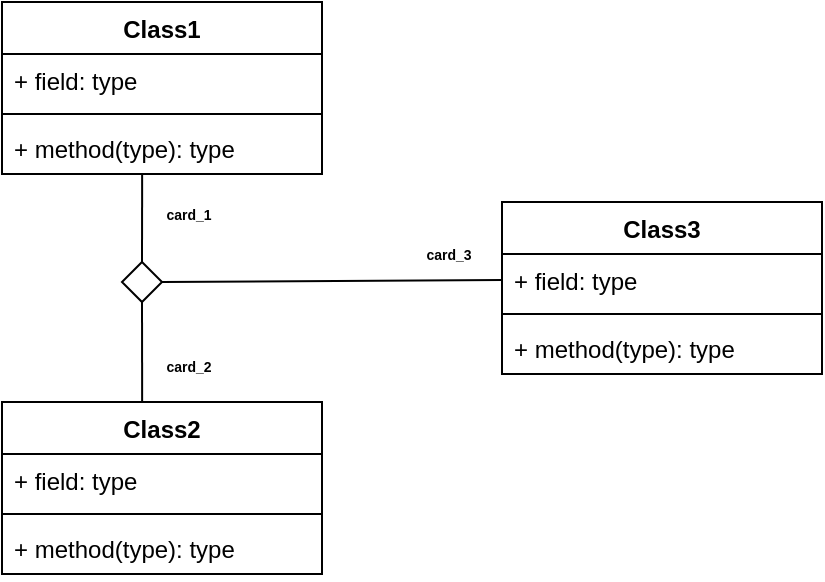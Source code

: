 <mxfile version="25.0.2">
  <diagram name="Page-1" id="Y9ERUGCN2uVK9JnPWIRY">
    <mxGraphModel dx="422" dy="272" grid="1" gridSize="10" guides="1" tooltips="1" connect="1" arrows="1" fold="1" page="1" pageScale="1" pageWidth="850" pageHeight="1100" math="0" shadow="0">
      <root>
        <mxCell id="0" />
        <mxCell id="1" parent="0" />
        <mxCell id="T-0p6DpCb-ZlHGL7sD9I-1" value="Class1" style="swimlane;fontStyle=1;align=center;verticalAlign=top;childLayout=stackLayout;horizontal=1;startSize=26;horizontalStack=0;resizeParent=1;resizeParentMax=0;resizeLast=0;collapsible=1;marginBottom=0;whiteSpace=wrap;html=1;" parent="1" vertex="1">
          <mxGeometry x="170" y="70" width="160" height="86" as="geometry" />
        </mxCell>
        <mxCell id="T-0p6DpCb-ZlHGL7sD9I-2" value="+ field: type" style="text;strokeColor=none;fillColor=none;align=left;verticalAlign=top;spacingLeft=4;spacingRight=4;overflow=hidden;rotatable=0;points=[[0,0.5],[1,0.5]];portConstraint=eastwest;whiteSpace=wrap;html=1;" parent="T-0p6DpCb-ZlHGL7sD9I-1" vertex="1">
          <mxGeometry y="26" width="160" height="26" as="geometry" />
        </mxCell>
        <mxCell id="T-0p6DpCb-ZlHGL7sD9I-3" value="" style="line;strokeWidth=1;fillColor=none;align=left;verticalAlign=middle;spacingTop=-1;spacingLeft=3;spacingRight=3;rotatable=0;labelPosition=right;points=[];portConstraint=eastwest;strokeColor=inherit;" parent="T-0p6DpCb-ZlHGL7sD9I-1" vertex="1">
          <mxGeometry y="52" width="160" height="8" as="geometry" />
        </mxCell>
        <mxCell id="T-0p6DpCb-ZlHGL7sD9I-4" value="+ method(type): type" style="text;strokeColor=none;fillColor=none;align=left;verticalAlign=top;spacingLeft=4;spacingRight=4;overflow=hidden;rotatable=0;points=[[0,0.5],[1,0.5]];portConstraint=eastwest;whiteSpace=wrap;html=1;" parent="T-0p6DpCb-ZlHGL7sD9I-1" vertex="1">
          <mxGeometry y="60" width="160" height="26" as="geometry" />
        </mxCell>
        <mxCell id="T-0p6DpCb-ZlHGL7sD9I-5" value="Class2" style="swimlane;fontStyle=1;align=center;verticalAlign=top;childLayout=stackLayout;horizontal=1;startSize=26;horizontalStack=0;resizeParent=1;resizeParentMax=0;resizeLast=0;collapsible=1;marginBottom=0;whiteSpace=wrap;html=1;" parent="1" vertex="1">
          <mxGeometry x="170" y="270" width="160" height="86" as="geometry" />
        </mxCell>
        <mxCell id="T-0p6DpCb-ZlHGL7sD9I-6" value="+ field: type" style="text;strokeColor=none;fillColor=none;align=left;verticalAlign=top;spacingLeft=4;spacingRight=4;overflow=hidden;rotatable=0;points=[[0,0.5],[1,0.5]];portConstraint=eastwest;whiteSpace=wrap;html=1;" parent="T-0p6DpCb-ZlHGL7sD9I-5" vertex="1">
          <mxGeometry y="26" width="160" height="26" as="geometry" />
        </mxCell>
        <mxCell id="T-0p6DpCb-ZlHGL7sD9I-7" value="" style="line;strokeWidth=1;fillColor=none;align=left;verticalAlign=middle;spacingTop=-1;spacingLeft=3;spacingRight=3;rotatable=0;labelPosition=right;points=[];portConstraint=eastwest;strokeColor=inherit;" parent="T-0p6DpCb-ZlHGL7sD9I-5" vertex="1">
          <mxGeometry y="52" width="160" height="8" as="geometry" />
        </mxCell>
        <mxCell id="T-0p6DpCb-ZlHGL7sD9I-8" value="+ method(type): type" style="text;strokeColor=none;fillColor=none;align=left;verticalAlign=top;spacingLeft=4;spacingRight=4;overflow=hidden;rotatable=0;points=[[0,0.5],[1,0.5]];portConstraint=eastwest;whiteSpace=wrap;html=1;" parent="T-0p6DpCb-ZlHGL7sD9I-5" vertex="1">
          <mxGeometry y="60" width="160" height="26" as="geometry" />
        </mxCell>
        <mxCell id="T-0p6DpCb-ZlHGL7sD9I-9" value="Class3" style="swimlane;fontStyle=1;align=center;verticalAlign=top;childLayout=stackLayout;horizontal=1;startSize=26;horizontalStack=0;resizeParent=1;resizeParentMax=0;resizeLast=0;collapsible=1;marginBottom=0;whiteSpace=wrap;html=1;" parent="1" vertex="1">
          <mxGeometry x="420" y="170" width="160" height="86" as="geometry" />
        </mxCell>
        <mxCell id="T-0p6DpCb-ZlHGL7sD9I-10" value="+ field: type" style="text;strokeColor=none;fillColor=none;align=left;verticalAlign=top;spacingLeft=4;spacingRight=4;overflow=hidden;rotatable=0;points=[[0,0.5],[1,0.5]];portConstraint=eastwest;whiteSpace=wrap;html=1;" parent="T-0p6DpCb-ZlHGL7sD9I-9" vertex="1">
          <mxGeometry y="26" width="160" height="26" as="geometry" />
        </mxCell>
        <mxCell id="T-0p6DpCb-ZlHGL7sD9I-11" value="" style="line;strokeWidth=1;fillColor=none;align=left;verticalAlign=middle;spacingTop=-1;spacingLeft=3;spacingRight=3;rotatable=0;labelPosition=right;points=[];portConstraint=eastwest;strokeColor=inherit;" parent="T-0p6DpCb-ZlHGL7sD9I-9" vertex="1">
          <mxGeometry y="52" width="160" height="8" as="geometry" />
        </mxCell>
        <mxCell id="T-0p6DpCb-ZlHGL7sD9I-12" value="+ method(type): type" style="text;strokeColor=none;fillColor=none;align=left;verticalAlign=top;spacingLeft=4;spacingRight=4;overflow=hidden;rotatable=0;points=[[0,0.5],[1,0.5]];portConstraint=eastwest;whiteSpace=wrap;html=1;" parent="T-0p6DpCb-ZlHGL7sD9I-9" vertex="1">
          <mxGeometry y="60" width="160" height="26" as="geometry" />
        </mxCell>
        <mxCell id="T-0p6DpCb-ZlHGL7sD9I-13" value="" style="rhombus;whiteSpace=wrap;html=1;" parent="1" vertex="1">
          <mxGeometry x="230" y="200" width="20" height="20" as="geometry" />
        </mxCell>
        <mxCell id="T-0p6DpCb-ZlHGL7sD9I-14" value="" style="endArrow=none;html=1;rounded=0;exitX=0.438;exitY=0;exitDx=0;exitDy=0;exitPerimeter=0;entryX=0.5;entryY=1;entryDx=0;entryDy=0;" parent="1" source="T-0p6DpCb-ZlHGL7sD9I-5" target="T-0p6DpCb-ZlHGL7sD9I-13" edge="1">
          <mxGeometry width="50" height="50" relative="1" as="geometry">
            <mxPoint x="320" y="270" as="sourcePoint" />
            <mxPoint x="370" y="220" as="targetPoint" />
          </mxGeometry>
        </mxCell>
        <mxCell id="T-0p6DpCb-ZlHGL7sD9I-15" value="" style="endArrow=none;html=1;rounded=0;exitX=0.5;exitY=0;exitDx=0;exitDy=0;entryX=0.438;entryY=1.015;entryDx=0;entryDy=0;entryPerimeter=0;" parent="1" source="T-0p6DpCb-ZlHGL7sD9I-13" target="T-0p6DpCb-ZlHGL7sD9I-4" edge="1">
          <mxGeometry width="50" height="50" relative="1" as="geometry">
            <mxPoint x="320" y="270" as="sourcePoint" />
            <mxPoint x="240" y="160" as="targetPoint" />
          </mxGeometry>
        </mxCell>
        <mxCell id="T-0p6DpCb-ZlHGL7sD9I-16" value="" style="endArrow=none;html=1;rounded=0;exitX=1;exitY=0.5;exitDx=0;exitDy=0;entryX=0;entryY=0.5;entryDx=0;entryDy=0;" parent="1" source="T-0p6DpCb-ZlHGL7sD9I-13" target="T-0p6DpCb-ZlHGL7sD9I-10" edge="1">
          <mxGeometry width="50" height="50" relative="1" as="geometry">
            <mxPoint x="320" y="270" as="sourcePoint" />
            <mxPoint x="370" y="220" as="targetPoint" />
          </mxGeometry>
        </mxCell>
        <mxCell id="i7EFSphYi4K7svQ3dwmf-5" value="&lt;font style=&quot;font-size: 7px;&quot;&gt;card_1&lt;/font&gt;" style="text;align=center;fontStyle=1;verticalAlign=middle;spacingLeft=3;spacingRight=3;strokeColor=none;rotatable=0;points=[[0,0.5],[1,0.5]];portConstraint=eastwest;html=1;" vertex="1" parent="1">
          <mxGeometry x="250" y="170" width="25" height="10" as="geometry" />
        </mxCell>
        <mxCell id="i7EFSphYi4K7svQ3dwmf-6" value="&lt;font style=&quot;font-size: 7px;&quot;&gt;card_3&lt;/font&gt;" style="text;align=center;fontStyle=1;verticalAlign=middle;spacingLeft=3;spacingRight=3;strokeColor=none;rotatable=0;points=[[0,0.5],[1,0.5]];portConstraint=eastwest;html=1;" vertex="1" parent="1">
          <mxGeometry x="380" y="190" width="25" height="10" as="geometry" />
        </mxCell>
        <mxCell id="i7EFSphYi4K7svQ3dwmf-7" value="&lt;font style=&quot;font-size: 7px;&quot;&gt;card_2&lt;/font&gt;" style="text;align=center;fontStyle=1;verticalAlign=middle;spacingLeft=3;spacingRight=3;strokeColor=none;rotatable=0;points=[[0,0.5],[1,0.5]];portConstraint=eastwest;html=1;" vertex="1" parent="1">
          <mxGeometry x="250" y="246" width="25" height="10" as="geometry" />
        </mxCell>
      </root>
    </mxGraphModel>
  </diagram>
</mxfile>
